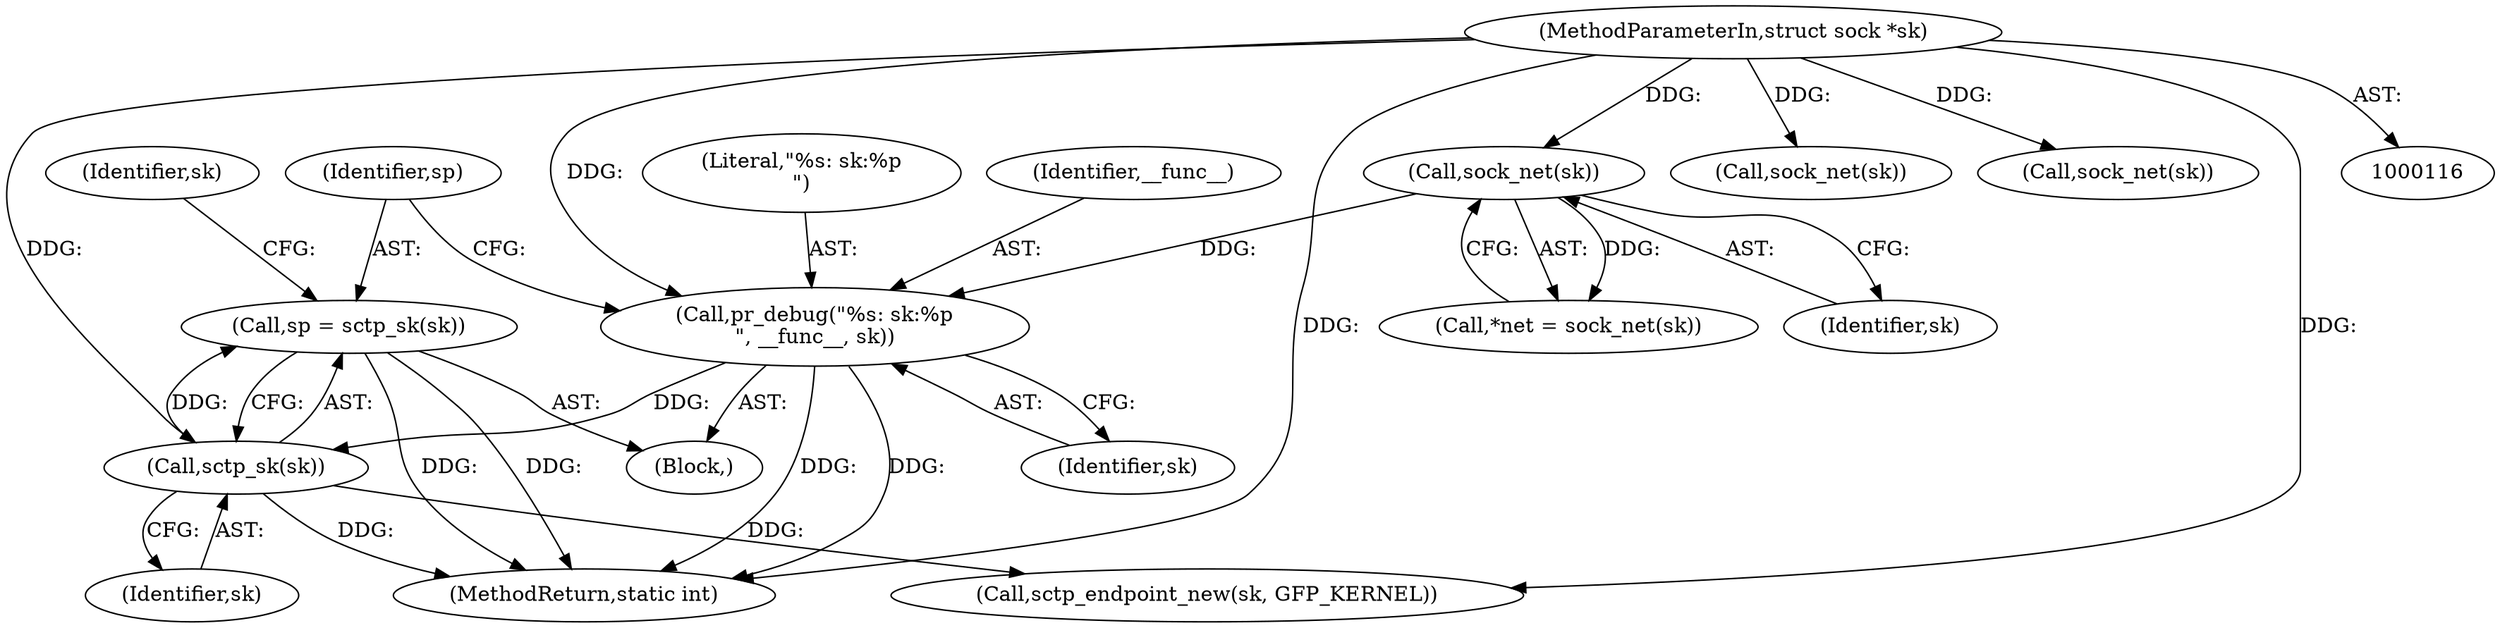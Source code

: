 digraph "0_linux_2d45a02d0166caf2627fe91897c6ffc3b19514c4_0@pointer" {
"1000129" [label="(Call,sp = sctp_sk(sk))"];
"1000131" [label="(Call,sctp_sk(sk))"];
"1000125" [label="(Call,pr_debug(\"%s: sk:%p\n\", __func__, sk))"];
"1000122" [label="(Call,sock_net(sk))"];
"1000117" [label="(MethodParameterIn,struct sock *sk)"];
"1000118" [label="(Block,)"];
"1000135" [label="(Identifier,sk)"];
"1000482" [label="(Call,sock_net(sk))"];
"1000123" [label="(Identifier,sk)"];
"1000506" [label="(Call,sock_net(sk))"];
"1000132" [label="(Identifier,sk)"];
"1000120" [label="(Call,*net = sock_net(sk))"];
"1000130" [label="(Identifier,sp)"];
"1000126" [label="(Literal,\"%s: sk:%p\n\")"];
"1000125" [label="(Call,pr_debug(\"%s: sk:%p\n\", __func__, sk))"];
"1000520" [label="(MethodReturn,static int)"];
"1000128" [label="(Identifier,sk)"];
"1000122" [label="(Call,sock_net(sk))"];
"1000129" [label="(Call,sp = sctp_sk(sk))"];
"1000131" [label="(Call,sctp_sk(sk))"];
"1000117" [label="(MethodParameterIn,struct sock *sk)"];
"1000438" [label="(Call,sctp_endpoint_new(sk, GFP_KERNEL))"];
"1000127" [label="(Identifier,__func__)"];
"1000129" -> "1000118"  [label="AST: "];
"1000129" -> "1000131"  [label="CFG: "];
"1000130" -> "1000129"  [label="AST: "];
"1000131" -> "1000129"  [label="AST: "];
"1000135" -> "1000129"  [label="CFG: "];
"1000129" -> "1000520"  [label="DDG: "];
"1000129" -> "1000520"  [label="DDG: "];
"1000131" -> "1000129"  [label="DDG: "];
"1000131" -> "1000132"  [label="CFG: "];
"1000132" -> "1000131"  [label="AST: "];
"1000131" -> "1000520"  [label="DDG: "];
"1000125" -> "1000131"  [label="DDG: "];
"1000117" -> "1000131"  [label="DDG: "];
"1000131" -> "1000438"  [label="DDG: "];
"1000125" -> "1000118"  [label="AST: "];
"1000125" -> "1000128"  [label="CFG: "];
"1000126" -> "1000125"  [label="AST: "];
"1000127" -> "1000125"  [label="AST: "];
"1000128" -> "1000125"  [label="AST: "];
"1000130" -> "1000125"  [label="CFG: "];
"1000125" -> "1000520"  [label="DDG: "];
"1000125" -> "1000520"  [label="DDG: "];
"1000122" -> "1000125"  [label="DDG: "];
"1000117" -> "1000125"  [label="DDG: "];
"1000122" -> "1000120"  [label="AST: "];
"1000122" -> "1000123"  [label="CFG: "];
"1000123" -> "1000122"  [label="AST: "];
"1000120" -> "1000122"  [label="CFG: "];
"1000122" -> "1000120"  [label="DDG: "];
"1000117" -> "1000122"  [label="DDG: "];
"1000117" -> "1000116"  [label="AST: "];
"1000117" -> "1000520"  [label="DDG: "];
"1000117" -> "1000438"  [label="DDG: "];
"1000117" -> "1000482"  [label="DDG: "];
"1000117" -> "1000506"  [label="DDG: "];
}
